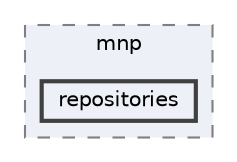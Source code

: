 digraph "repository/mnp/src/main/java/com/sterlite/cal/mnp/repositories"
{
 // LATEX_PDF_SIZE
  bgcolor="transparent";
  edge [fontname=Helvetica,fontsize=10,labelfontname=Helvetica,labelfontsize=10];
  node [fontname=Helvetica,fontsize=10,shape=box,height=0.2,width=0.4];
  compound=true
  subgraph clusterdir_2ba090eb009818682dbdaa59020602c0 {
    graph [ bgcolor="#edf0f7", pencolor="grey50", label="mnp", fontname=Helvetica,fontsize=10 style="filled,dashed", URL="dir_2ba090eb009818682dbdaa59020602c0.html",tooltip=""]
  dir_3858b41f49204d89a0655d105b7412c6 [label="repositories", fillcolor="#edf0f7", color="grey25", style="filled,bold", URL="dir_3858b41f49204d89a0655d105b7412c6.html",tooltip=""];
  }
}
